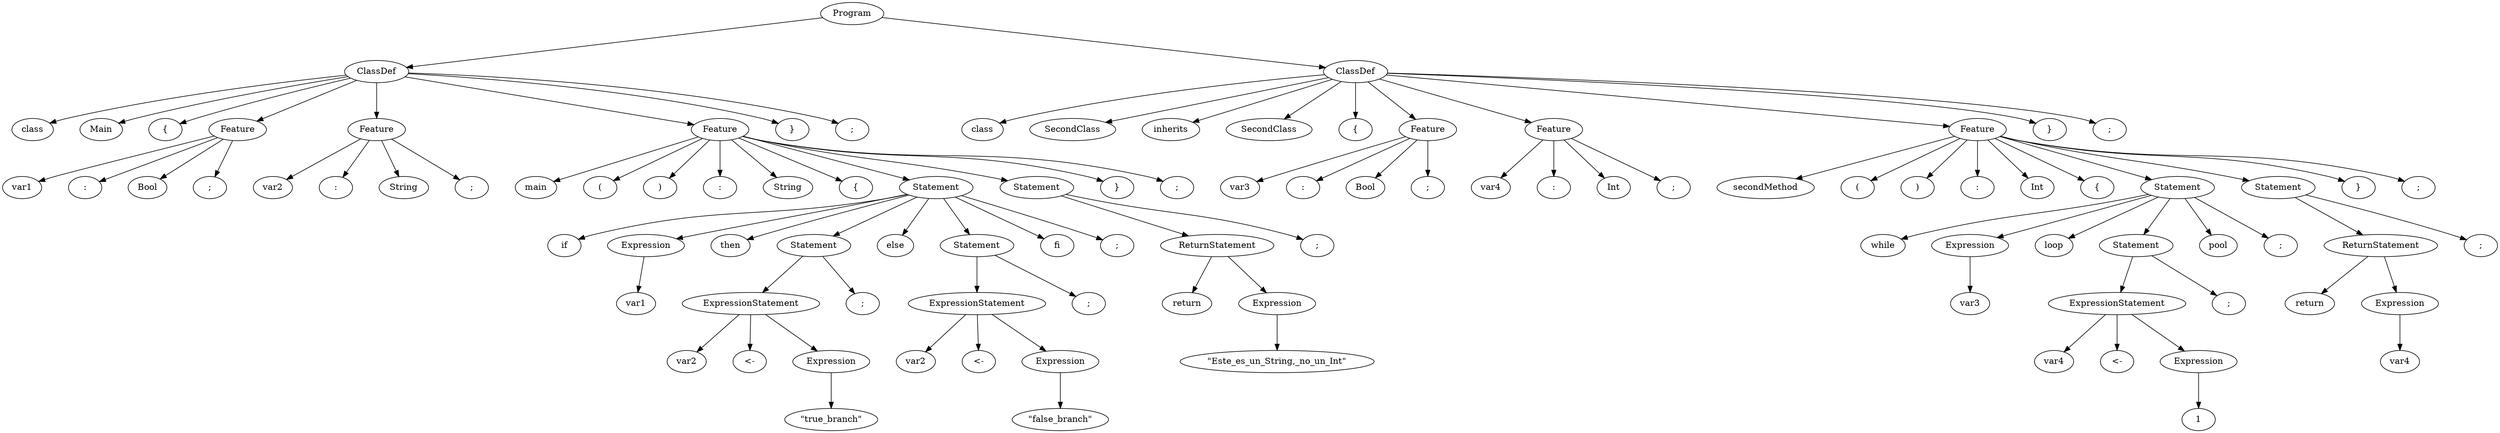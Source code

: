digraph tree {
rankdir=TB;
nodesep=0.6;
ranksep=0.8;
    "Program_1571553427120" [label="Program"];
    "ClassDef_1571553427232" [label="ClassDef"];
    "class_1571610129024" [label="class"];
    "Main_1571610130432" [label="Main"];
    "{_1571610128576" [label="{"];
    "Feature_1571553427344" [label="Feature"];
    "var1_1571610131584" [label="var1"];
    ":_1571610129408" [label=":"];
    "Bool_1571610128640" [label="Bool"];
    ";_1571610129536" [label=";"];
    "Feature_1571553472576" [label="Feature"];
    "var2_1571610128832" [label="var2"];
    ":_1571610130240" [label=":"];
    "String_1571610128768" [label="String"];
    ";_1571610128448" [label=";"];
    "Feature_1571553472688" [label="Feature"];
    "main_1571610128896" [label="main"];
    "(_1571610131648" [label="("];
    ")_1571553459776" [label=")"];
    ":_1571553459584" [label=":"];
    "String_1571553459200" [label="String"];
    "{_1571553458048" [label="{"];
    "Statement_1571553472800" [label="Statement"];
    "if_1571553458112" [label="if"];
    "Expression_1571553472912" [label="Expression"];
    "var1_1571553459008" [label="var1"];
    "then_1571553457280" [label="then"];
    "Statement_1571553473024" [label="Statement"];
    "ExpressionStatement_1571553473136" [label="ExpressionStatement"];
    "var2_1571553458432" [label="var2"];
    "<-_1571553457856" [label="<-"];
    "Expression_1571553473248" [label="Expression"];
    "\\\"true_branch\\\"_1571553457920" [label="\"true_branch\""];
    ";_1571553459968" [label=";"];
    "else_1571553458688" [label="else"];
    "Statement_1571553473360" [label="Statement"];
    "ExpressionStatement_1571553473472" [label="ExpressionStatement"];
    "var2_1571553456192" [label="var2"];
    "<-_1571553459264" [label="<-"];
    "Expression_1571553473584" [label="Expression"];
    "\\\"false_branch\\\"_1571553458816" [label="\"false_branch\""];
    ";_1571553458624" [label=";"];
    "fi_1571553457536" [label="fi"];
    ";_1571553457728" [label=";"];
    "Statement_1571553473696" [label="Statement"];
    "ReturnStatement_1571553473808" [label="ReturnStatement"];
    "return_1571553457664" [label="return"];
    "Expression_1571553473920" [label="Expression"];
    "\\\"Este_es_un_String,_no_un_Int\\\"_1571553463872" [label="\"Este_es_un_String,_no_un_Int\""];
    ";_1571553463552" [label=";"];
    "}_1571553463680" [label="}"];
    ";_1571553458496" [label=";"];
    "}_1571553464064" [label="}"];
    ";_1571553462144" [label=";"];
    "ClassDef_1571553474032" [label="ClassDef"];
    "class_1571553461504" [label="class"];
    "SecondClass_1571553461632" [label="SecondClass"];
    "inherits_1571553463168" [label="inherits"];
    "SecondClass_1571553463296" [label="SecondClass"];
    "{_1571553463232" [label="{"];
    "Feature_1571553474144" [label="Feature"];
    "var3_1571553461888" [label="var3"];
    ":_1571553462784" [label=":"];
    "Bool_1571553463104" [label="Bool"];
    ";_1571553461440" [label=";"];
    "Feature_1571553474256" [label="Feature"];
    "var4_1571553462208" [label="var4"];
    ":_1571553461568" [label=":"];
    "Int_1571553463040" [label="Int"];
    ";_1571553462336" [label=";"];
    "Feature_1571553474368" [label="Feature"];
    "secondMethod_1571553462528" [label="secondMethod"];
    "(_1571553462592" [label="("];
    ")_1571553460352" [label=")"];
    ":_1571553461696" [label=":"];
    "Int_1571553462464" [label="Int"];
    "{_1571553382976" [label="{"];
    "Statement_1571553427008" [label="Statement"];
    "while_1571553383168" [label="while"];
    "Expression_1571553426896" [label="Expression"];
    "var3_1571553384640" [label="var3"];
    "loop_1571553385344" [label="loop"];
    "Statement_1571553426784" [label="Statement"];
    "ExpressionStatement_1571553426112" [label="ExpressionStatement"];
    "var4_1571553382592" [label="var4"];
    "<-_1571553385216" [label="<-"];
    "Expression_1571553426672" [label="Expression"];
    "1_1571553385664" [label="1"];
    ";_1571553386240" [label=";"];
    "pool_1571553386368" [label="pool"];
    ";_1571553383040" [label=";"];
    "Statement_1571553426560" [label="Statement"];
    "ReturnStatement_1571553426448" [label="ReturnStatement"];
    "return_1571553383680" [label="return"];
    "Expression_1571553426224" [label="Expression"];
    "var4_1571553384576" [label="var4"];
    ";_1571553385280" [label=";"];
    "}_1571553383360" [label="}"];
    ";_1571516928832" [label=";"];
    "}_1571553383808" [label="}"];
    ";_1571553383232" [label=";"];
    "Program_1571553427120" -> "ClassDef_1571553427232";
    "Program_1571553427120" -> "ClassDef_1571553474032";
    "ClassDef_1571553427232" -> "class_1571610129024";
    "ClassDef_1571553427232" -> "Main_1571610130432";
    "ClassDef_1571553427232" -> "{_1571610128576";
    "ClassDef_1571553427232" -> "Feature_1571553427344";
    "ClassDef_1571553427232" -> "Feature_1571553472576";
    "ClassDef_1571553427232" -> "Feature_1571553472688";
    "ClassDef_1571553427232" -> "}_1571553464064";
    "ClassDef_1571553427232" -> ";_1571553462144";
    "Feature_1571553427344" -> "var1_1571610131584";
    "Feature_1571553427344" -> ":_1571610129408";
    "Feature_1571553427344" -> "Bool_1571610128640";
    "Feature_1571553427344" -> ";_1571610129536";
    "Feature_1571553472576" -> "var2_1571610128832";
    "Feature_1571553472576" -> ":_1571610130240";
    "Feature_1571553472576" -> "String_1571610128768";
    "Feature_1571553472576" -> ";_1571610128448";
    "Feature_1571553472688" -> "main_1571610128896";
    "Feature_1571553472688" -> "(_1571610131648";
    "Feature_1571553472688" -> ")_1571553459776";
    "Feature_1571553472688" -> ":_1571553459584";
    "Feature_1571553472688" -> "String_1571553459200";
    "Feature_1571553472688" -> "{_1571553458048";
    "Feature_1571553472688" -> "Statement_1571553472800";
    "Feature_1571553472688" -> "Statement_1571553473696";
    "Feature_1571553472688" -> "}_1571553463680";
    "Feature_1571553472688" -> ";_1571553458496";
    "Statement_1571553472800" -> "if_1571553458112";
    "Statement_1571553472800" -> "Expression_1571553472912";
    "Statement_1571553472800" -> "then_1571553457280";
    "Statement_1571553472800" -> "Statement_1571553473024";
    "Statement_1571553472800" -> "else_1571553458688";
    "Statement_1571553472800" -> "Statement_1571553473360";
    "Statement_1571553472800" -> "fi_1571553457536";
    "Statement_1571553472800" -> ";_1571553457728";
    "Expression_1571553472912" -> "var1_1571553459008";
    "Statement_1571553473024" -> "ExpressionStatement_1571553473136";
    "Statement_1571553473024" -> ";_1571553459968";
    "ExpressionStatement_1571553473136" -> "var2_1571553458432";
    "ExpressionStatement_1571553473136" -> "<-_1571553457856";
    "ExpressionStatement_1571553473136" -> "Expression_1571553473248";
    "Expression_1571553473248" -> "\\\"true_branch\\\"_1571553457920";
    "Statement_1571553473360" -> "ExpressionStatement_1571553473472";
    "Statement_1571553473360" -> ";_1571553458624";
    "ExpressionStatement_1571553473472" -> "var2_1571553456192";
    "ExpressionStatement_1571553473472" -> "<-_1571553459264";
    "ExpressionStatement_1571553473472" -> "Expression_1571553473584";
    "Expression_1571553473584" -> "\\\"false_branch\\\"_1571553458816";
    "Statement_1571553473696" -> "ReturnStatement_1571553473808";
    "Statement_1571553473696" -> ";_1571553463552";
    "ReturnStatement_1571553473808" -> "return_1571553457664";
    "ReturnStatement_1571553473808" -> "Expression_1571553473920";
    "Expression_1571553473920" -> "\\\"Este_es_un_String,_no_un_Int\\\"_1571553463872";
    "ClassDef_1571553474032" -> "class_1571553461504";
    "ClassDef_1571553474032" -> "SecondClass_1571553461632";
    "ClassDef_1571553474032" -> "inherits_1571553463168";
    "ClassDef_1571553474032" -> "SecondClass_1571553463296";
    "ClassDef_1571553474032" -> "{_1571553463232";
    "ClassDef_1571553474032" -> "Feature_1571553474144";
    "ClassDef_1571553474032" -> "Feature_1571553474256";
    "ClassDef_1571553474032" -> "Feature_1571553474368";
    "ClassDef_1571553474032" -> "}_1571553383808";
    "ClassDef_1571553474032" -> ";_1571553383232";
    "Feature_1571553474144" -> "var3_1571553461888";
    "Feature_1571553474144" -> ":_1571553462784";
    "Feature_1571553474144" -> "Bool_1571553463104";
    "Feature_1571553474144" -> ";_1571553461440";
    "Feature_1571553474256" -> "var4_1571553462208";
    "Feature_1571553474256" -> ":_1571553461568";
    "Feature_1571553474256" -> "Int_1571553463040";
    "Feature_1571553474256" -> ";_1571553462336";
    "Feature_1571553474368" -> "secondMethod_1571553462528";
    "Feature_1571553474368" -> "(_1571553462592";
    "Feature_1571553474368" -> ")_1571553460352";
    "Feature_1571553474368" -> ":_1571553461696";
    "Feature_1571553474368" -> "Int_1571553462464";
    "Feature_1571553474368" -> "{_1571553382976";
    "Feature_1571553474368" -> "Statement_1571553427008";
    "Feature_1571553474368" -> "Statement_1571553426560";
    "Feature_1571553474368" -> "}_1571553383360";
    "Feature_1571553474368" -> ";_1571516928832";
    "Statement_1571553427008" -> "while_1571553383168";
    "Statement_1571553427008" -> "Expression_1571553426896";
    "Statement_1571553427008" -> "loop_1571553385344";
    "Statement_1571553427008" -> "Statement_1571553426784";
    "Statement_1571553427008" -> "pool_1571553386368";
    "Statement_1571553427008" -> ";_1571553383040";
    "Expression_1571553426896" -> "var3_1571553384640";
    "Statement_1571553426784" -> "ExpressionStatement_1571553426112";
    "Statement_1571553426784" -> ";_1571553386240";
    "ExpressionStatement_1571553426112" -> "var4_1571553382592";
    "ExpressionStatement_1571553426112" -> "<-_1571553385216";
    "ExpressionStatement_1571553426112" -> "Expression_1571553426672";
    "Expression_1571553426672" -> "1_1571553385664";
    "Statement_1571553426560" -> "ReturnStatement_1571553426448";
    "Statement_1571553426560" -> ";_1571553385280";
    "ReturnStatement_1571553426448" -> "return_1571553383680";
    "ReturnStatement_1571553426448" -> "Expression_1571553426224";
    "Expression_1571553426224" -> "var4_1571553384576";
}
